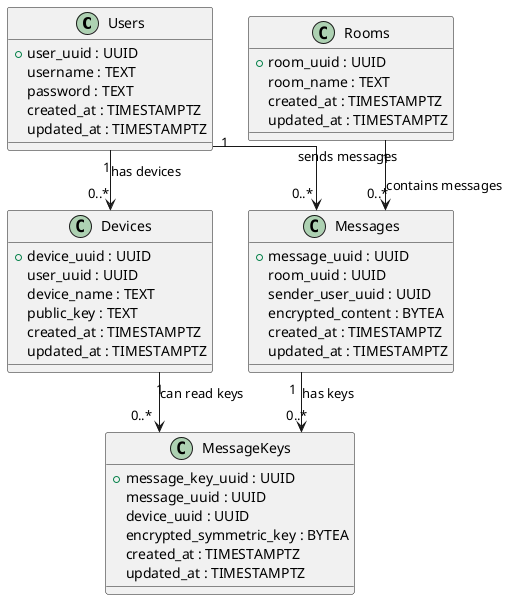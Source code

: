 @startuml
skinparam linetype ortho

class Users {
  +user_uuid : UUID
  username : TEXT
  password : TEXT
  created_at : TIMESTAMPTZ
  updated_at : TIMESTAMPTZ
}

class Devices {
  +device_uuid : UUID
  user_uuid : UUID
  device_name : TEXT
  public_key : TEXT
  created_at : TIMESTAMPTZ
  updated_at : TIMESTAMPTZ
}

class Rooms {
  +room_uuid : UUID
  room_name : TEXT
  created_at : TIMESTAMPTZ
  updated_at : TIMESTAMPTZ
}

class Messages {
  +message_uuid : UUID
  room_uuid : UUID
  sender_user_uuid : UUID
  encrypted_content : BYTEA
  created_at : TIMESTAMPTZ
  updated_at : TIMESTAMPTZ
}

class MessageKeys {
  +message_key_uuid : UUID
  message_uuid : UUID
  device_uuid : UUID
  encrypted_symmetric_key : BYTEA
  created_at : TIMESTAMPTZ
  updated_at : TIMESTAMPTZ
}

' Отношения
Users "1" --> "0..*" Devices : has devices
Rooms "1" --> "0..*" Messages : contains messages
Users "1" --> "0..*" Messages : sends messages
Messages "1" --> "0..*" MessageKeys : has keys
Devices "1" --> "0..*" MessageKeys : can read keys

@enduml
